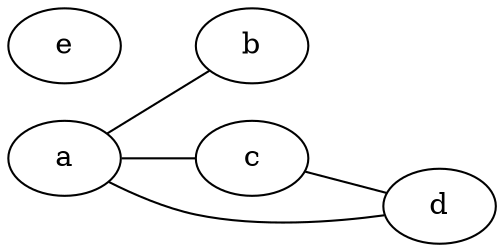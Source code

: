 // File generated automatically by write_graph in DotGraph

graph
{
  rankdir = LR;

  // Without graph attributes

  // Nodes 

  0[label = "a"];
  1[label = "b"];
  2[label = "c"];
  3[label = "d"];
  4[label = "e"];

  // Arcs 

  0--1[label = ""];
  0--2[label = ""];
  2--3[label = ""];
  3--0[label = ""];
}
